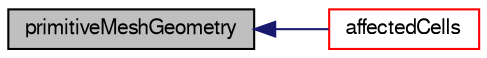 digraph "primitiveMeshGeometry"
{
  bgcolor="transparent";
  edge [fontname="FreeSans",fontsize="10",labelfontname="FreeSans",labelfontsize="10"];
  node [fontname="FreeSans",fontsize="10",shape=record];
  rankdir="LR";
  Node1 [label="primitiveMeshGeometry",height=0.2,width=0.4,color="black", fillcolor="grey75", style="filled", fontcolor="black"];
  Node1 -> Node2 [dir="back",color="midnightblue",fontsize="10",style="solid",fontname="FreeSans"];
  Node2 [label="affectedCells",height=0.2,width=0.4,color="red",URL="$a25146.html#a66485b6cb642d7fccae3138b753f3480",tooltip="Helper function: get affected cells from faces. "];
}
